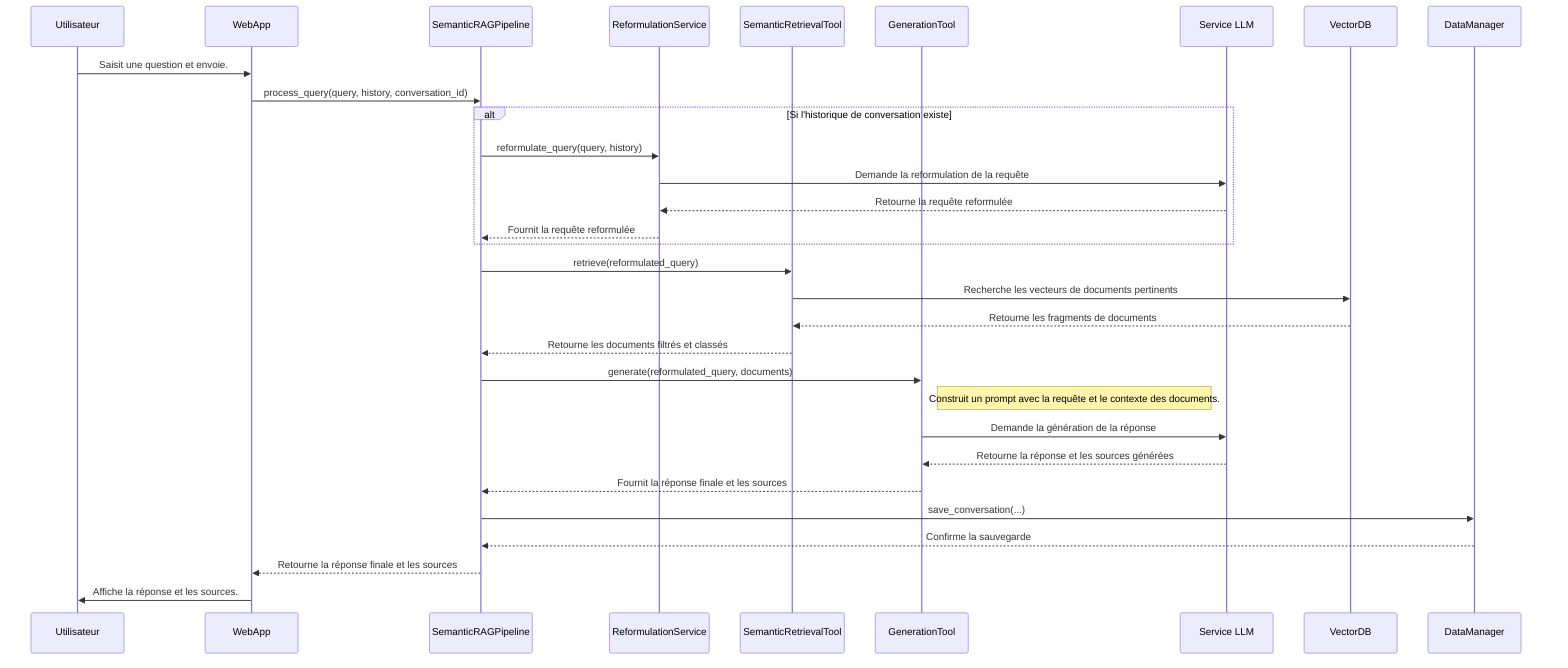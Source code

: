 sequenceDiagram
    participant Utilisateur
    participant WebApp
    participant SemanticRAGPipeline
    participant ReformulationService
    participant SemanticRetrievalTool
    participant GenerationTool
    participant OpenRouter_API as Service LLM
    participant VectorDB
    participant DataManager

    Utilisateur->>WebApp: Saisit une question et envoie.
    WebApp->>SemanticRAGPipeline: process_query(query, history, conversation_id)

    alt Si l'historique de conversation existe
        SemanticRAGPipeline->>ReformulationService: reformulate_query(query, history)
        ReformulationService->>OpenRouter_API: Demande la reformulation de la requête
        OpenRouter_API-->>ReformulationService: Retourne la requête reformulée
        ReformulationService-->>SemanticRAGPipeline: Fournit la requête reformulée
    end

    SemanticRAGPipeline->>SemanticRetrievalTool: retrieve(reformulated_query)
    SemanticRetrievalTool->>VectorDB: Recherche les vecteurs de documents pertinents
    VectorDB-->>SemanticRetrievalTool: Retourne les fragments de documents
    SemanticRetrievalTool-->>SemanticRAGPipeline: Retourne les documents filtrés et classés

    SemanticRAGPipeline->>GenerationTool: generate(reformulated_query, documents)
    note right of GenerationTool: Construit un prompt avec la requête et le contexte des documents.
    GenerationTool->>OpenRouter_API: Demande la génération de la réponse
    OpenRouter_API-->>GenerationTool: Retourne la réponse et les sources générées
    GenerationTool-->>SemanticRAGPipeline: Fournit la réponse finale et les sources

    SemanticRAGPipeline->>DataManager: save_conversation(...)
    DataManager-->>SemanticRAGPipeline: Confirme la sauvegarde

    SemanticRAGPipeline-->>WebApp: Retourne la réponse finale et les sources
    WebApp->>Utilisateur: Affiche la réponse et les sources.